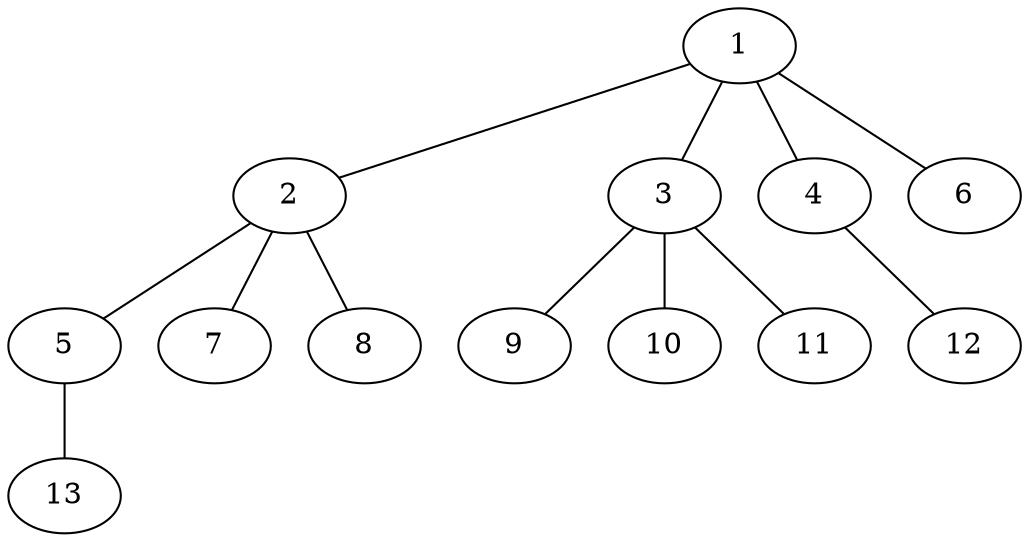 graph molecule_4163 {
	1	 [chem=C];
	2	 [chem=C];
	1 -- 2	 [valence=1];
	3	 [chem=C];
	1 -- 3	 [valence=1];
	4	 [chem=O];
	1 -- 4	 [valence=1];
	6	 [chem=H];
	1 -- 6	 [valence=1];
	5	 [chem=O];
	2 -- 5	 [valence=1];
	7	 [chem=H];
	2 -- 7	 [valence=1];
	8	 [chem=H];
	2 -- 8	 [valence=1];
	9	 [chem=H];
	3 -- 9	 [valence=1];
	10	 [chem=H];
	3 -- 10	 [valence=1];
	11	 [chem=H];
	3 -- 11	 [valence=1];
	12	 [chem=H];
	4 -- 12	 [valence=1];
	13	 [chem=H];
	5 -- 13	 [valence=1];
}
